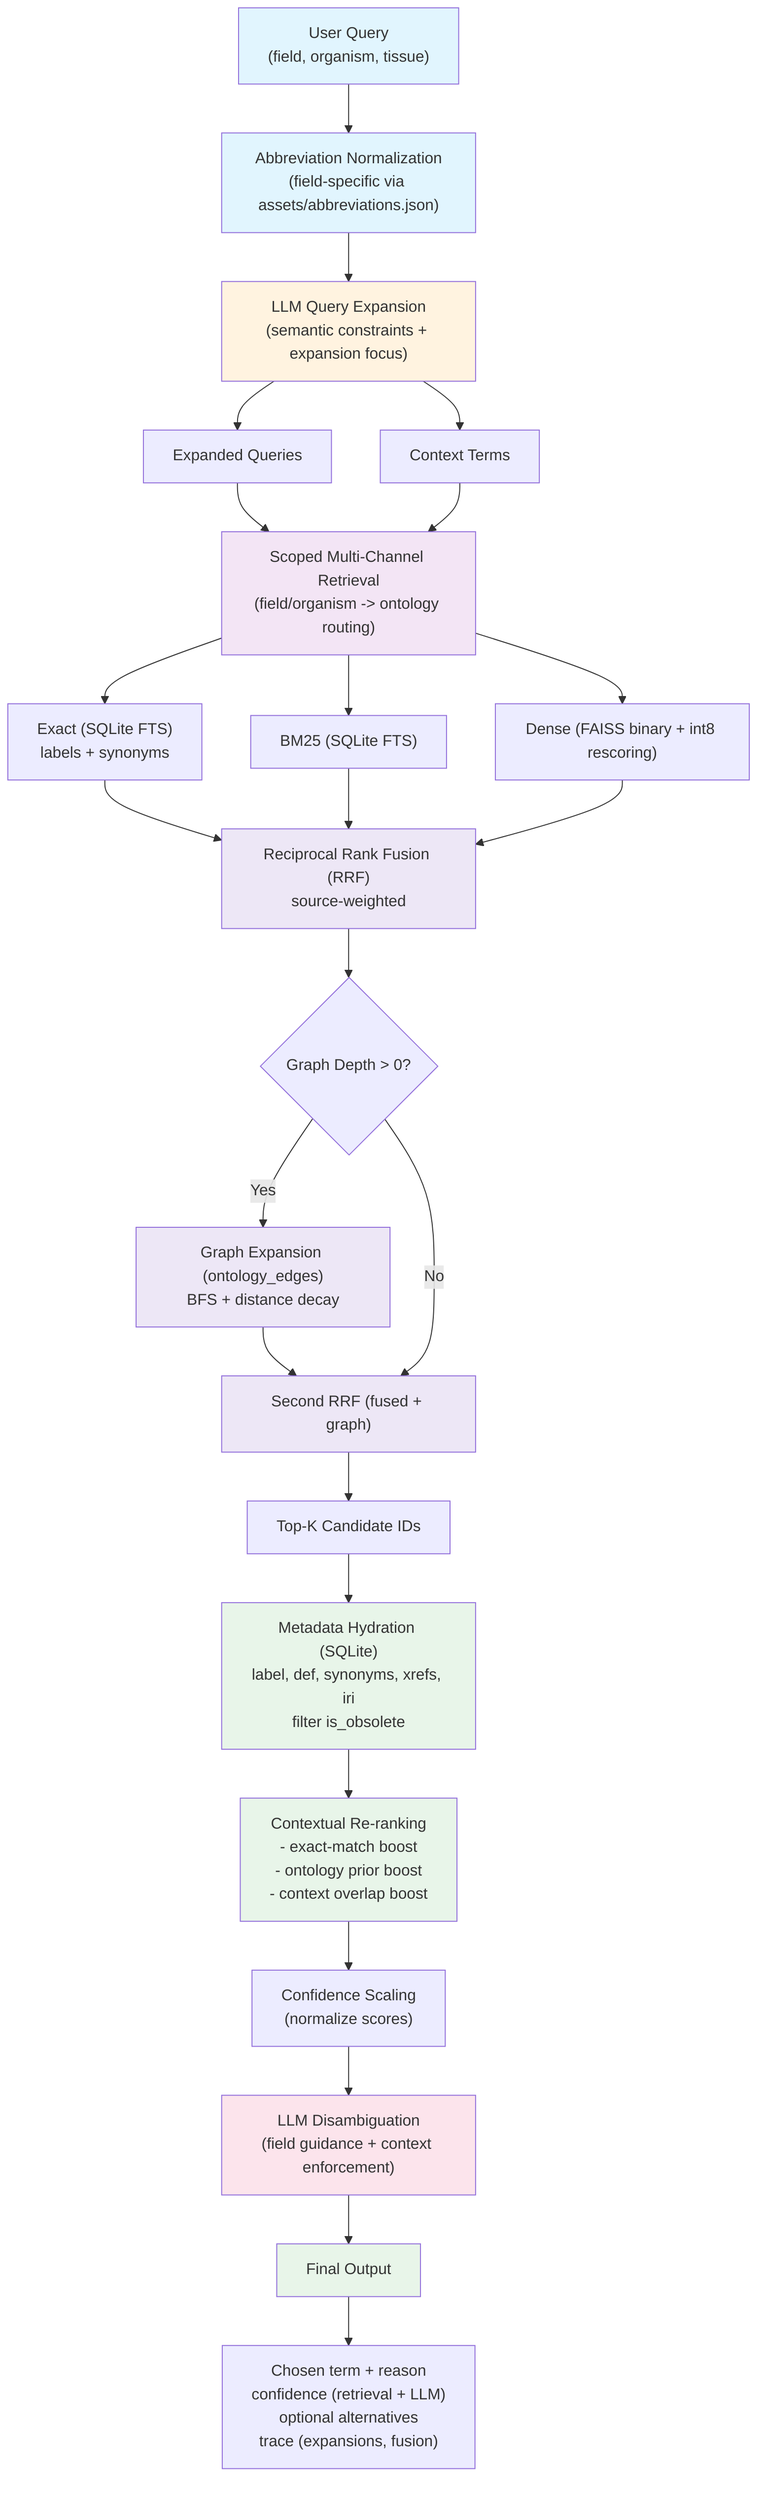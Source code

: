 flowchart TD
    %% Entry
    A["User Query\n(field, organism, tissue)"] --> A1["Abbreviation Normalization\n(field-specific via assets/abbreviations.json)"]
    A1 --> B["LLM Query Expansion\n(semantic constraints + expansion focus)"]
    B --> B1["Expanded Queries"]
    B --> B2["Context Terms"]

    %% Retrieval
    B1 --> C["Scoped Multi-Channel Retrieval\n(field/organism -> ontology routing)"]
    B2 --> C

    C --> C1["Exact (SQLite FTS)\nlabels + synonyms"]
    C --> C2["BM25 (SQLite FTS)"]
    C --> C3["Dense (FAISS binary + int8 rescoring)"]

    %% Fusion
    C1 --> D["Reciprocal Rank Fusion (RRF)\nsource-weighted"]
    C2 --> D
    C3 --> D

    %% Optional graph expansion
    D --> D2{Graph Depth > 0?}
    D2 -- Yes --> GE["Graph Expansion (ontology_edges)\nBFS + distance decay"] --> D3["Second RRF (fused + graph)"]
    D2 -- No --> D3

    %% Hydration
    D3 --> E["Top-K Candidate IDs"]
    E --> F["Metadata Hydration (SQLite)\nlabel, def, synonyms, xrefs, iri\nfilter is_obsolete"]

    %% Re-ranking (soft boosts)
    F --> G["Contextual Re-ranking\n- exact-match boost\n- ontology prior boost\n- context overlap boost"]
    G --> G1["Confidence Scaling\n(normalize scores)"]

    %% Disambiguation
    G1 --> H["LLM Disambiguation\n(field guidance + context enforcement)"]
    H --> I["Final Output"]

    %% Output details
    I --> I1["Chosen term + reason\nconfidence (retrieval + LLM)\noptional alternatives\ntrace (expansions, fusion)"]

    %% Styling
    style A fill:#e1f5fe
    style A1 fill:#e1f5fe
    style B fill:#fff3e0
    style C fill:#f3e5f5
    style D fill:#ede7f6
    style D3 fill:#ede7f6
    style GE fill:#ede7f6
    style F fill:#e8f5e9
    style G fill:#e8f5e9
    style H fill:#fce4ec
    style I fill:#e8f5e9